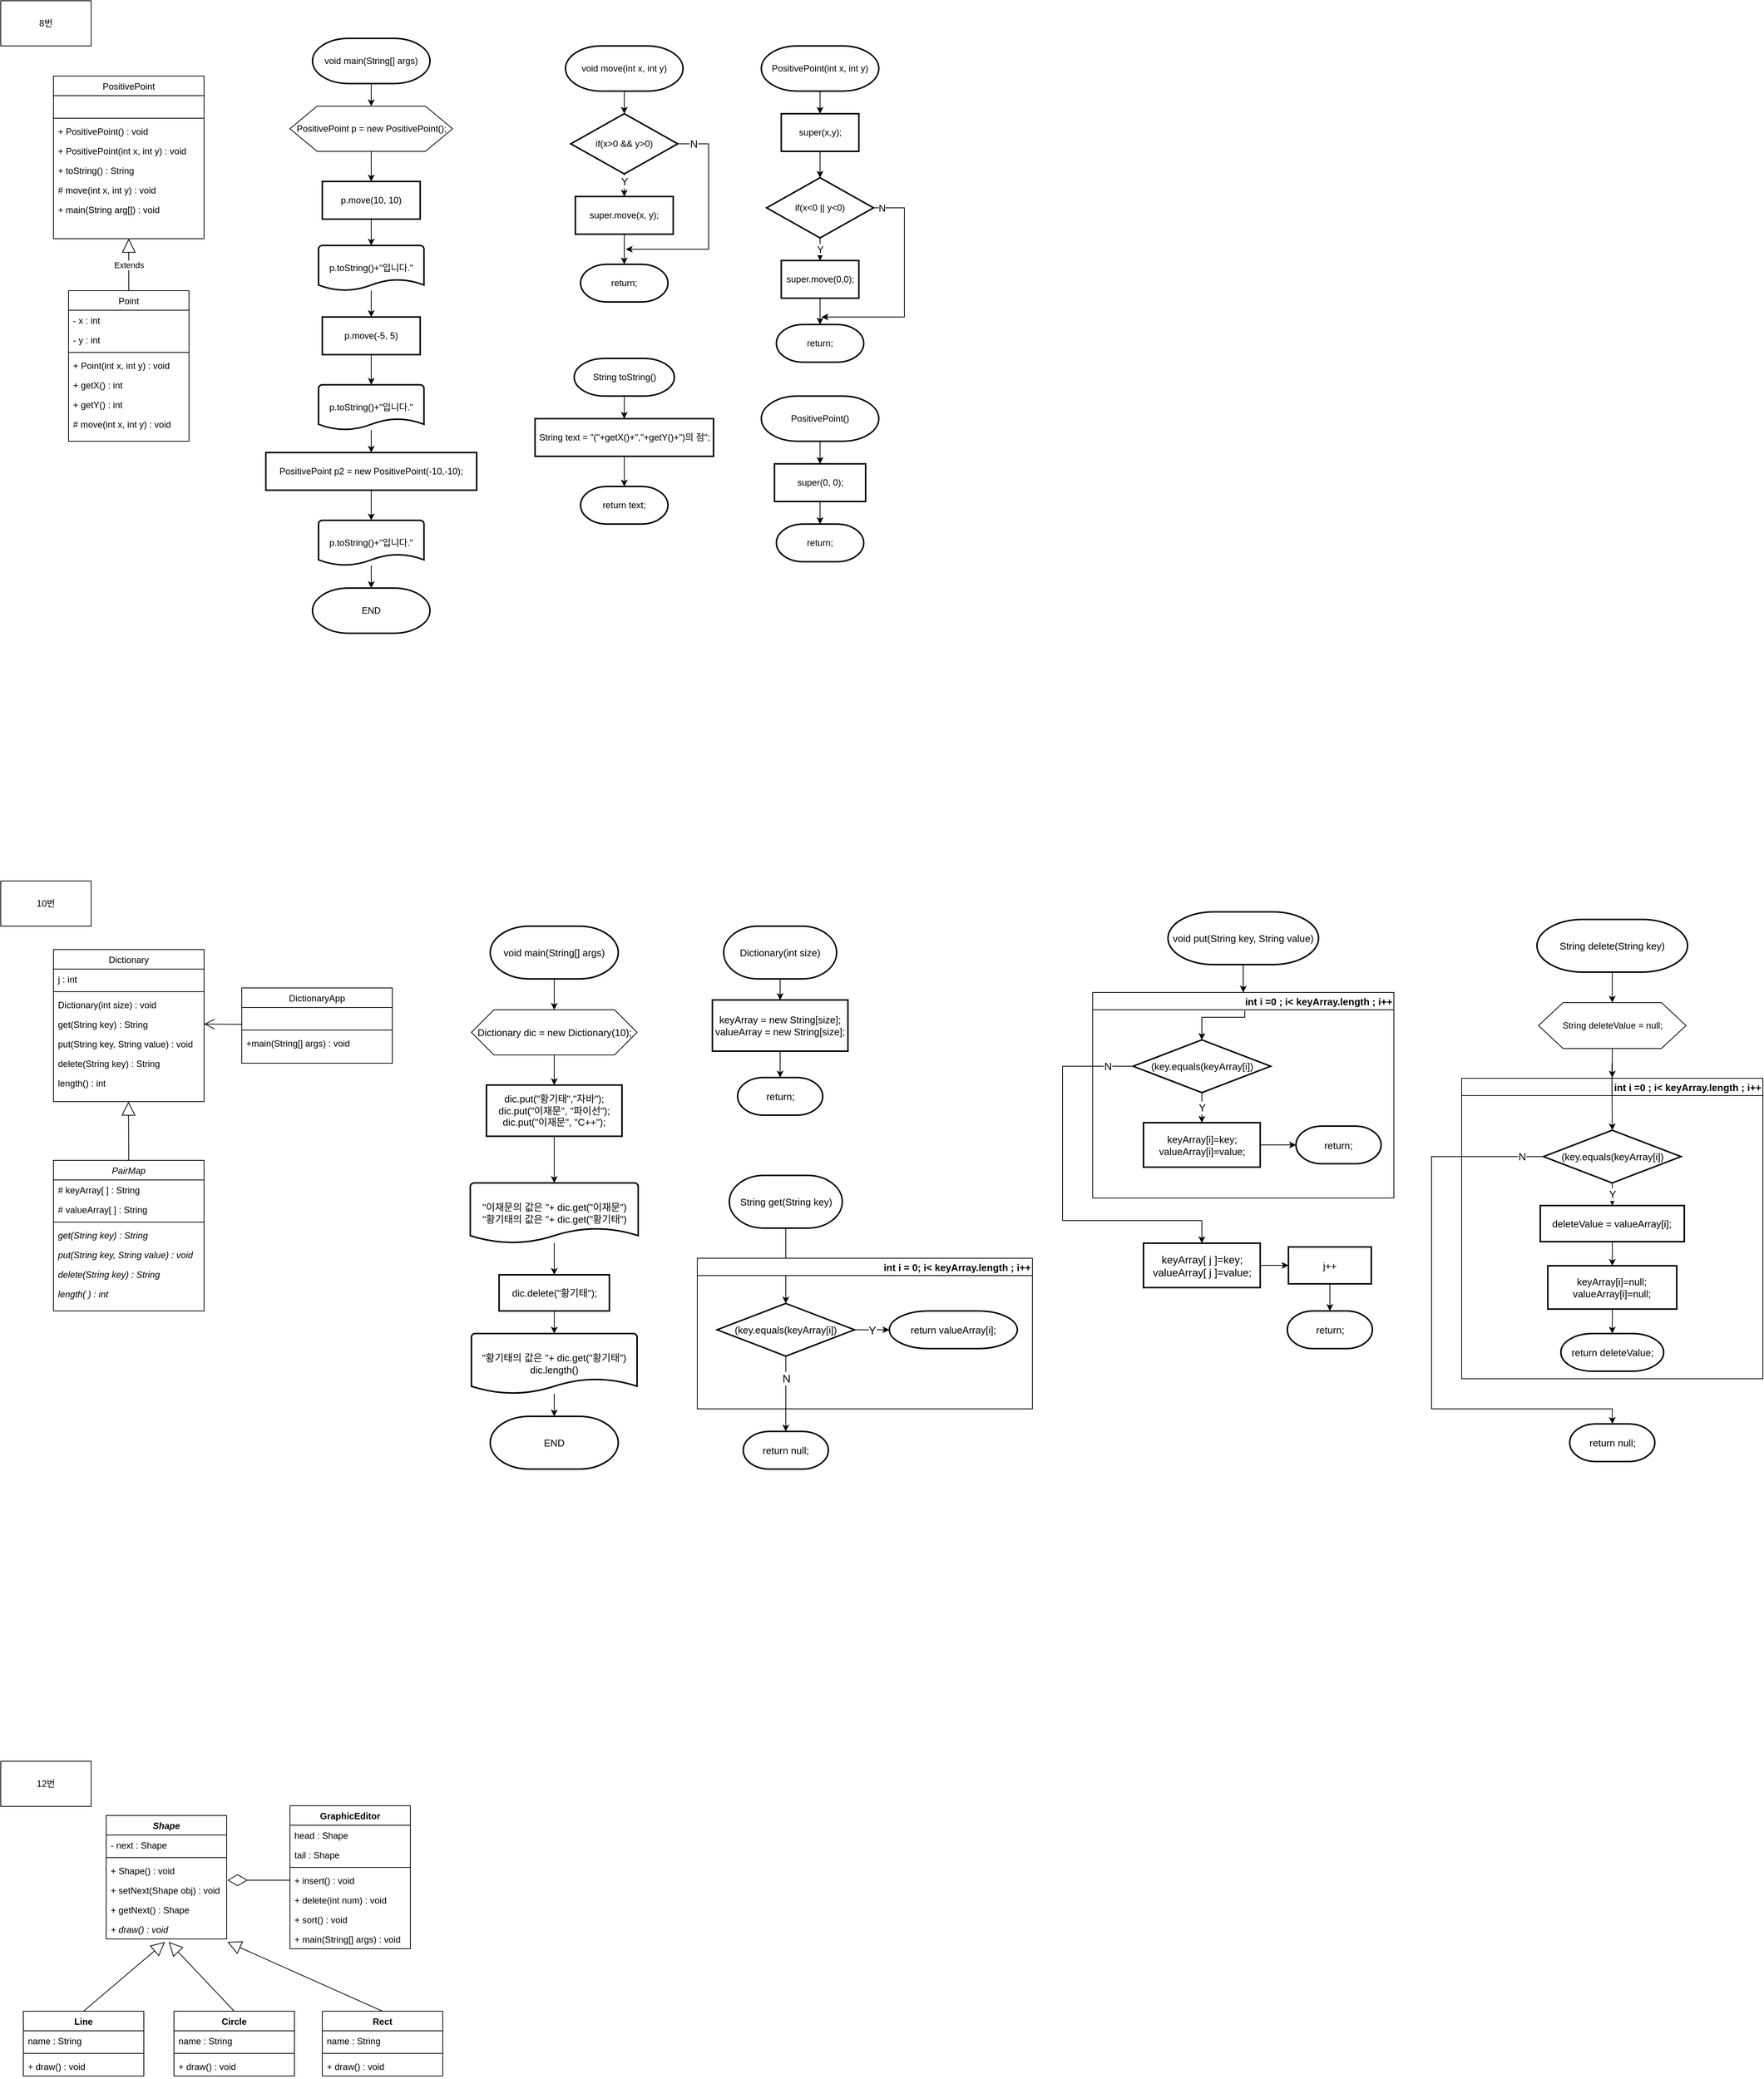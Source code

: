 <mxfile version="14.5.7" type="github">
  <diagram id="C5RBs43oDa-KdzZeNtuy" name="Page-1">
    <mxGraphModel dx="1182" dy="764" grid="1" gridSize="10" guides="1" tooltips="1" connect="1" arrows="1" fold="1" page="1" pageScale="1" pageWidth="827" pageHeight="1169" math="0" shadow="0">
      <root>
        <mxCell id="WIyWlLk6GJQsqaUBKTNV-0" />
        <mxCell id="WIyWlLk6GJQsqaUBKTNV-1" parent="WIyWlLk6GJQsqaUBKTNV-0" />
        <mxCell id="zkfFHV4jXpPFQw0GAbJ--0" value="Point" style="swimlane;fontStyle=0;align=center;verticalAlign=top;childLayout=stackLayout;horizontal=1;startSize=26;horizontalStack=0;resizeParent=1;resizeLast=0;collapsible=1;marginBottom=0;rounded=0;shadow=0;strokeWidth=1;" parent="WIyWlLk6GJQsqaUBKTNV-1" vertex="1">
          <mxGeometry x="90" y="385" width="160" height="200" as="geometry">
            <mxRectangle x="230" y="140" width="160" height="26" as="alternateBounds" />
          </mxGeometry>
        </mxCell>
        <mxCell id="zkfFHV4jXpPFQw0GAbJ--1" value="- x : int" style="text;align=left;verticalAlign=top;spacingLeft=4;spacingRight=4;overflow=hidden;rotatable=0;points=[[0,0.5],[1,0.5]];portConstraint=eastwest;" parent="zkfFHV4jXpPFQw0GAbJ--0" vertex="1">
          <mxGeometry y="26" width="160" height="26" as="geometry" />
        </mxCell>
        <mxCell id="zkfFHV4jXpPFQw0GAbJ--2" value="- y : int" style="text;align=left;verticalAlign=top;spacingLeft=4;spacingRight=4;overflow=hidden;rotatable=0;points=[[0,0.5],[1,0.5]];portConstraint=eastwest;rounded=0;shadow=0;html=0;" parent="zkfFHV4jXpPFQw0GAbJ--0" vertex="1">
          <mxGeometry y="52" width="160" height="26" as="geometry" />
        </mxCell>
        <mxCell id="zkfFHV4jXpPFQw0GAbJ--4" value="" style="line;html=1;strokeWidth=1;align=left;verticalAlign=middle;spacingTop=-1;spacingLeft=3;spacingRight=3;rotatable=0;labelPosition=right;points=[];portConstraint=eastwest;" parent="zkfFHV4jXpPFQw0GAbJ--0" vertex="1">
          <mxGeometry y="78" width="160" height="8" as="geometry" />
        </mxCell>
        <mxCell id="zkfFHV4jXpPFQw0GAbJ--5" value="+ Point(int x, int y) : void" style="text;align=left;verticalAlign=top;spacingLeft=4;spacingRight=4;overflow=hidden;rotatable=0;points=[[0,0.5],[1,0.5]];portConstraint=eastwest;" parent="zkfFHV4jXpPFQw0GAbJ--0" vertex="1">
          <mxGeometry y="86" width="160" height="26" as="geometry" />
        </mxCell>
        <mxCell id="0k9gRMVNHn8rNFPeQq0J-1" value="+ getX() : int" style="text;align=left;verticalAlign=top;spacingLeft=4;spacingRight=4;overflow=hidden;rotatable=0;points=[[0,0.5],[1,0.5]];portConstraint=eastwest;" parent="zkfFHV4jXpPFQw0GAbJ--0" vertex="1">
          <mxGeometry y="112" width="160" height="26" as="geometry" />
        </mxCell>
        <mxCell id="0k9gRMVNHn8rNFPeQq0J-2" value="+ getY() : int" style="text;align=left;verticalAlign=top;spacingLeft=4;spacingRight=4;overflow=hidden;rotatable=0;points=[[0,0.5],[1,0.5]];portConstraint=eastwest;" parent="zkfFHV4jXpPFQw0GAbJ--0" vertex="1">
          <mxGeometry y="138" width="160" height="26" as="geometry" />
        </mxCell>
        <mxCell id="0k9gRMVNHn8rNFPeQq0J-0" value="# move(int x, int y) : void" style="text;align=left;verticalAlign=top;spacingLeft=4;spacingRight=4;overflow=hidden;rotatable=0;points=[[0,0.5],[1,0.5]];portConstraint=eastwest;" parent="zkfFHV4jXpPFQw0GAbJ--0" vertex="1">
          <mxGeometry y="164" width="160" height="26" as="geometry" />
        </mxCell>
        <mxCell id="0k9gRMVNHn8rNFPeQq0J-3" value="PositivePoint" style="swimlane;fontStyle=0;align=center;verticalAlign=top;childLayout=stackLayout;horizontal=1;startSize=26;horizontalStack=0;resizeParent=1;resizeLast=0;collapsible=1;marginBottom=0;rounded=0;shadow=0;strokeWidth=1;" parent="WIyWlLk6GJQsqaUBKTNV-1" vertex="1">
          <mxGeometry x="70" y="100" width="200" height="216" as="geometry">
            <mxRectangle x="230" y="140" width="160" height="26" as="alternateBounds" />
          </mxGeometry>
        </mxCell>
        <mxCell id="0k9gRMVNHn8rNFPeQq0J-5" value=" " style="text;align=left;verticalAlign=top;spacingLeft=4;spacingRight=4;overflow=hidden;rotatable=0;points=[[0,0.5],[1,0.5]];portConstraint=eastwest;rounded=0;shadow=0;html=0;" parent="0k9gRMVNHn8rNFPeQq0J-3" vertex="1">
          <mxGeometry y="26" width="200" height="26" as="geometry" />
        </mxCell>
        <mxCell id="0k9gRMVNHn8rNFPeQq0J-6" value="" style="line;html=1;strokeWidth=1;align=left;verticalAlign=middle;spacingTop=-1;spacingLeft=3;spacingRight=3;rotatable=0;labelPosition=right;points=[];portConstraint=eastwest;" parent="0k9gRMVNHn8rNFPeQq0J-3" vertex="1">
          <mxGeometry y="52" width="200" height="8" as="geometry" />
        </mxCell>
        <mxCell id="0k9gRMVNHn8rNFPeQq0J-7" value="+ PositivePoint() : void" style="text;align=left;verticalAlign=top;spacingLeft=4;spacingRight=4;overflow=hidden;rotatable=0;points=[[0,0.5],[1,0.5]];portConstraint=eastwest;" parent="0k9gRMVNHn8rNFPeQq0J-3" vertex="1">
          <mxGeometry y="60" width="200" height="26" as="geometry" />
        </mxCell>
        <mxCell id="0k9gRMVNHn8rNFPeQq0J-8" value="+ PositivePoint(int x, int y) : void" style="text;align=left;verticalAlign=top;spacingLeft=4;spacingRight=4;overflow=hidden;rotatable=0;points=[[0,0.5],[1,0.5]];portConstraint=eastwest;" parent="0k9gRMVNHn8rNFPeQq0J-3" vertex="1">
          <mxGeometry y="86" width="200" height="26" as="geometry" />
        </mxCell>
        <mxCell id="0k9gRMVNHn8rNFPeQq0J-9" value="+ toString() : String" style="text;align=left;verticalAlign=top;spacingLeft=4;spacingRight=4;overflow=hidden;rotatable=0;points=[[0,0.5],[1,0.5]];portConstraint=eastwest;" parent="0k9gRMVNHn8rNFPeQq0J-3" vertex="1">
          <mxGeometry y="112" width="200" height="26" as="geometry" />
        </mxCell>
        <mxCell id="0k9gRMVNHn8rNFPeQq0J-10" value="# move(int x, int y) : void" style="text;align=left;verticalAlign=top;spacingLeft=4;spacingRight=4;overflow=hidden;rotatable=0;points=[[0,0.5],[1,0.5]];portConstraint=eastwest;" parent="0k9gRMVNHn8rNFPeQq0J-3" vertex="1">
          <mxGeometry y="138" width="200" height="26" as="geometry" />
        </mxCell>
        <mxCell id="0k9gRMVNHn8rNFPeQq0J-11" value="+ main(String arg[]) : void" style="text;align=left;verticalAlign=top;spacingLeft=4;spacingRight=4;overflow=hidden;rotatable=0;points=[[0,0.5],[1,0.5]];portConstraint=eastwest;" parent="0k9gRMVNHn8rNFPeQq0J-3" vertex="1">
          <mxGeometry y="164" width="200" height="26" as="geometry" />
        </mxCell>
        <mxCell id="0k9gRMVNHn8rNFPeQq0J-13" value="Extends" style="endArrow=block;endSize=16;endFill=0;html=1;entryX=0.5;entryY=1;entryDx=0;entryDy=0;exitX=0.5;exitY=0;exitDx=0;exitDy=0;" parent="WIyWlLk6GJQsqaUBKTNV-1" source="zkfFHV4jXpPFQw0GAbJ--0" target="0k9gRMVNHn8rNFPeQq0J-3" edge="1">
          <mxGeometry width="160" relative="1" as="geometry">
            <mxPoint x="330" y="550" as="sourcePoint" />
            <mxPoint x="490" y="550" as="targetPoint" />
          </mxGeometry>
        </mxCell>
        <mxCell id="0k9gRMVNHn8rNFPeQq0J-24" value="" style="edgeStyle=orthogonalEdgeStyle;rounded=0;orthogonalLoop=1;jettySize=auto;html=1;" parent="WIyWlLk6GJQsqaUBKTNV-1" source="0k9gRMVNHn8rNFPeQq0J-14" target="0k9gRMVNHn8rNFPeQq0J-15" edge="1">
          <mxGeometry relative="1" as="geometry" />
        </mxCell>
        <mxCell id="0k9gRMVNHn8rNFPeQq0J-14" value="void main(String[] args)" style="strokeWidth=2;html=1;shape=mxgraph.flowchart.terminator;whiteSpace=wrap;align=center;" parent="WIyWlLk6GJQsqaUBKTNV-1" vertex="1">
          <mxGeometry x="414" y="50" width="156" height="60" as="geometry" />
        </mxCell>
        <mxCell id="0k9gRMVNHn8rNFPeQq0J-25" value="" style="edgeStyle=orthogonalEdgeStyle;rounded=0;orthogonalLoop=1;jettySize=auto;html=1;" parent="WIyWlLk6GJQsqaUBKTNV-1" source="0k9gRMVNHn8rNFPeQq0J-15" target="0k9gRMVNHn8rNFPeQq0J-16" edge="1">
          <mxGeometry relative="1" as="geometry" />
        </mxCell>
        <mxCell id="0k9gRMVNHn8rNFPeQq0J-15" value="PositivePoint p = new PositivePoint();" style="verticalLabelPosition=middle;verticalAlign=middle;html=1;shape=hexagon;perimeter=hexagonPerimeter2;arcSize=6;size=0.167;align=center;labelPosition=center;" parent="WIyWlLk6GJQsqaUBKTNV-1" vertex="1">
          <mxGeometry x="384" y="140" width="216" height="60" as="geometry" />
        </mxCell>
        <mxCell id="0k9gRMVNHn8rNFPeQq0J-26" value="" style="edgeStyle=orthogonalEdgeStyle;rounded=0;orthogonalLoop=1;jettySize=auto;html=1;" parent="WIyWlLk6GJQsqaUBKTNV-1" source="0k9gRMVNHn8rNFPeQq0J-16" target="0k9gRMVNHn8rNFPeQq0J-19" edge="1">
          <mxGeometry relative="1" as="geometry" />
        </mxCell>
        <mxCell id="0k9gRMVNHn8rNFPeQq0J-16" value="p.move(10, 10)" style="rounded=1;whiteSpace=wrap;html=1;absoluteArcSize=1;arcSize=0;strokeWidth=2;align=center;" parent="WIyWlLk6GJQsqaUBKTNV-1" vertex="1">
          <mxGeometry x="427" y="240" width="130" height="50" as="geometry" />
        </mxCell>
        <mxCell id="0k9gRMVNHn8rNFPeQq0J-28" value="" style="edgeStyle=orthogonalEdgeStyle;rounded=0;orthogonalLoop=1;jettySize=auto;html=1;" parent="WIyWlLk6GJQsqaUBKTNV-1" source="0k9gRMVNHn8rNFPeQq0J-17" target="0k9gRMVNHn8rNFPeQq0J-20" edge="1">
          <mxGeometry relative="1" as="geometry" />
        </mxCell>
        <mxCell id="0k9gRMVNHn8rNFPeQq0J-17" value="p.move(-5, 5)" style="rounded=1;whiteSpace=wrap;html=1;absoluteArcSize=1;arcSize=0;strokeWidth=2;align=center;" parent="WIyWlLk6GJQsqaUBKTNV-1" vertex="1">
          <mxGeometry x="427" y="420" width="130" height="50" as="geometry" />
        </mxCell>
        <mxCell id="0k9gRMVNHn8rNFPeQq0J-29" value="" style="edgeStyle=orthogonalEdgeStyle;rounded=0;orthogonalLoop=1;jettySize=auto;html=1;" parent="WIyWlLk6GJQsqaUBKTNV-1" source="0k9gRMVNHn8rNFPeQq0J-18" target="0k9gRMVNHn8rNFPeQq0J-22" edge="1">
          <mxGeometry relative="1" as="geometry" />
        </mxCell>
        <mxCell id="0k9gRMVNHn8rNFPeQq0J-18" value="PositivePoint p2 = new PositivePoint(-10,-10);" style="rounded=1;whiteSpace=wrap;html=1;absoluteArcSize=1;arcSize=0;strokeWidth=2;align=center;" parent="WIyWlLk6GJQsqaUBKTNV-1" vertex="1">
          <mxGeometry x="352" y="600" width="280" height="50" as="geometry" />
        </mxCell>
        <mxCell id="0k9gRMVNHn8rNFPeQq0J-27" value="" style="edgeStyle=orthogonalEdgeStyle;rounded=0;orthogonalLoop=1;jettySize=auto;html=1;" parent="WIyWlLk6GJQsqaUBKTNV-1" source="0k9gRMVNHn8rNFPeQq0J-19" target="0k9gRMVNHn8rNFPeQq0J-17" edge="1">
          <mxGeometry relative="1" as="geometry" />
        </mxCell>
        <mxCell id="0k9gRMVNHn8rNFPeQq0J-19" value="p.toString()+&quot;입니다.&quot;" style="strokeWidth=2;html=1;shape=mxgraph.flowchart.document2;whiteSpace=wrap;size=0.25;align=center;" parent="WIyWlLk6GJQsqaUBKTNV-1" vertex="1">
          <mxGeometry x="422" y="325" width="140" height="60" as="geometry" />
        </mxCell>
        <mxCell id="0k9gRMVNHn8rNFPeQq0J-21" value="" style="edgeStyle=orthogonalEdgeStyle;rounded=0;orthogonalLoop=1;jettySize=auto;html=1;" parent="WIyWlLk6GJQsqaUBKTNV-1" source="0k9gRMVNHn8rNFPeQq0J-20" target="0k9gRMVNHn8rNFPeQq0J-18" edge="1">
          <mxGeometry relative="1" as="geometry" />
        </mxCell>
        <mxCell id="0k9gRMVNHn8rNFPeQq0J-20" value="p.toString()+&quot;입니다.&quot;" style="strokeWidth=2;html=1;shape=mxgraph.flowchart.document2;whiteSpace=wrap;size=0.25;align=center;" parent="WIyWlLk6GJQsqaUBKTNV-1" vertex="1">
          <mxGeometry x="422" y="510" width="140" height="60" as="geometry" />
        </mxCell>
        <mxCell id="0k9gRMVNHn8rNFPeQq0J-30" value="" style="edgeStyle=orthogonalEdgeStyle;rounded=0;orthogonalLoop=1;jettySize=auto;html=1;" parent="WIyWlLk6GJQsqaUBKTNV-1" source="0k9gRMVNHn8rNFPeQq0J-22" target="0k9gRMVNHn8rNFPeQq0J-23" edge="1">
          <mxGeometry relative="1" as="geometry" />
        </mxCell>
        <mxCell id="0k9gRMVNHn8rNFPeQq0J-22" value="p.toString()+&quot;입니다.&quot;" style="strokeWidth=2;html=1;shape=mxgraph.flowchart.document2;whiteSpace=wrap;size=0.25;align=center;" parent="WIyWlLk6GJQsqaUBKTNV-1" vertex="1">
          <mxGeometry x="422" y="690" width="140" height="60" as="geometry" />
        </mxCell>
        <mxCell id="0k9gRMVNHn8rNFPeQq0J-23" value="END" style="strokeWidth=2;html=1;shape=mxgraph.flowchart.terminator;whiteSpace=wrap;align=center;" parent="WIyWlLk6GJQsqaUBKTNV-1" vertex="1">
          <mxGeometry x="414" y="780" width="156" height="60" as="geometry" />
        </mxCell>
        <mxCell id="0k9gRMVNHn8rNFPeQq0J-31" value="8번" style="rounded=0;whiteSpace=wrap;html=1;align=center;" parent="WIyWlLk6GJQsqaUBKTNV-1" vertex="1">
          <mxGeometry width="120" height="60" as="geometry" />
        </mxCell>
        <mxCell id="0k9gRMVNHn8rNFPeQq0J-32" value="10번" style="rounded=0;whiteSpace=wrap;html=1;align=center;" parent="WIyWlLk6GJQsqaUBKTNV-1" vertex="1">
          <mxGeometry y="1169" width="120" height="60" as="geometry" />
        </mxCell>
        <mxCell id="0k9gRMVNHn8rNFPeQq0J-33" value="PairMap" style="swimlane;fontStyle=2;align=center;verticalAlign=top;childLayout=stackLayout;horizontal=1;startSize=26;horizontalStack=0;resizeParent=1;resizeLast=0;collapsible=1;marginBottom=0;rounded=0;shadow=0;strokeWidth=1;" parent="WIyWlLk6GJQsqaUBKTNV-1" vertex="1">
          <mxGeometry x="70" y="1540" width="200" height="200" as="geometry">
            <mxRectangle x="230" y="140" width="160" height="26" as="alternateBounds" />
          </mxGeometry>
        </mxCell>
        <mxCell id="0k9gRMVNHn8rNFPeQq0J-34" value="# keyArray[ ] : String" style="text;align=left;verticalAlign=top;spacingLeft=4;spacingRight=4;overflow=hidden;rotatable=0;points=[[0,0.5],[1,0.5]];portConstraint=eastwest;rounded=0;shadow=0;html=0;" parent="0k9gRMVNHn8rNFPeQq0J-33" vertex="1">
          <mxGeometry y="26" width="200" height="26" as="geometry" />
        </mxCell>
        <mxCell id="0k9gRMVNHn8rNFPeQq0J-57" value="# valueArray[ ] : String" style="text;align=left;verticalAlign=top;spacingLeft=4;spacingRight=4;overflow=hidden;rotatable=0;points=[[0,0.5],[1,0.5]];portConstraint=eastwest;" parent="0k9gRMVNHn8rNFPeQq0J-33" vertex="1">
          <mxGeometry y="52" width="200" height="26" as="geometry" />
        </mxCell>
        <mxCell id="0k9gRMVNHn8rNFPeQq0J-35" value="" style="line;html=1;strokeWidth=1;align=left;verticalAlign=middle;spacingTop=-1;spacingLeft=3;spacingRight=3;rotatable=0;labelPosition=right;points=[];portConstraint=eastwest;" parent="0k9gRMVNHn8rNFPeQq0J-33" vertex="1">
          <mxGeometry y="78" width="200" height="8" as="geometry" />
        </mxCell>
        <mxCell id="0k9gRMVNHn8rNFPeQq0J-36" value="get(String key) : String" style="text;align=left;verticalAlign=top;spacingLeft=4;spacingRight=4;overflow=hidden;rotatable=0;points=[[0,0.5],[1,0.5]];portConstraint=eastwest;fontStyle=2" parent="0k9gRMVNHn8rNFPeQq0J-33" vertex="1">
          <mxGeometry y="86" width="200" height="26" as="geometry" />
        </mxCell>
        <mxCell id="0k9gRMVNHn8rNFPeQq0J-37" value="put(String key, String value) : void" style="text;align=left;verticalAlign=top;spacingLeft=4;spacingRight=4;overflow=hidden;rotatable=0;points=[[0,0.5],[1,0.5]];portConstraint=eastwest;fontStyle=2" parent="0k9gRMVNHn8rNFPeQq0J-33" vertex="1">
          <mxGeometry y="112" width="200" height="26" as="geometry" />
        </mxCell>
        <mxCell id="0k9gRMVNHn8rNFPeQq0J-38" value="delete(String key) : String" style="text;align=left;verticalAlign=top;spacingLeft=4;spacingRight=4;overflow=hidden;rotatable=0;points=[[0,0.5],[1,0.5]];portConstraint=eastwest;fontStyle=2" parent="0k9gRMVNHn8rNFPeQq0J-33" vertex="1">
          <mxGeometry y="138" width="200" height="26" as="geometry" />
        </mxCell>
        <mxCell id="0k9gRMVNHn8rNFPeQq0J-39" value="length( ) : int" style="text;align=left;verticalAlign=top;spacingLeft=4;spacingRight=4;overflow=hidden;rotatable=0;points=[[0,0.5],[1,0.5]];portConstraint=eastwest;fontStyle=2" parent="0k9gRMVNHn8rNFPeQq0J-33" vertex="1">
          <mxGeometry y="164" width="200" height="26" as="geometry" />
        </mxCell>
        <mxCell id="0k9gRMVNHn8rNFPeQq0J-41" value="DictionaryApp" style="swimlane;fontStyle=0;align=center;verticalAlign=top;childLayout=stackLayout;horizontal=1;startSize=26;horizontalStack=0;resizeParent=1;resizeLast=0;collapsible=1;marginBottom=0;rounded=0;shadow=0;strokeWidth=1;" parent="WIyWlLk6GJQsqaUBKTNV-1" vertex="1">
          <mxGeometry x="320" y="1311" width="200" height="100" as="geometry">
            <mxRectangle x="230" y="140" width="160" height="26" as="alternateBounds" />
          </mxGeometry>
        </mxCell>
        <mxCell id="0k9gRMVNHn8rNFPeQq0J-42" value=" " style="text;align=left;verticalAlign=top;spacingLeft=4;spacingRight=4;overflow=hidden;rotatable=0;points=[[0,0.5],[1,0.5]];portConstraint=eastwest;rounded=0;shadow=0;html=0;" parent="0k9gRMVNHn8rNFPeQq0J-41" vertex="1">
          <mxGeometry y="26" width="200" height="26" as="geometry" />
        </mxCell>
        <mxCell id="0k9gRMVNHn8rNFPeQq0J-43" value="" style="line;html=1;strokeWidth=1;align=left;verticalAlign=middle;spacingTop=-1;spacingLeft=3;spacingRight=3;rotatable=0;labelPosition=right;points=[];portConstraint=eastwest;" parent="0k9gRMVNHn8rNFPeQq0J-41" vertex="1">
          <mxGeometry y="52" width="200" height="8" as="geometry" />
        </mxCell>
        <mxCell id="0k9gRMVNHn8rNFPeQq0J-44" value="+main(String[] args) : void" style="text;align=left;verticalAlign=top;spacingLeft=4;spacingRight=4;overflow=hidden;rotatable=0;points=[[0,0.5],[1,0.5]];portConstraint=eastwest;" parent="0k9gRMVNHn8rNFPeQq0J-41" vertex="1">
          <mxGeometry y="60" width="200" height="26" as="geometry" />
        </mxCell>
        <mxCell id="0k9gRMVNHn8rNFPeQq0J-49" value="Dictionary" style="swimlane;fontStyle=0;align=center;verticalAlign=top;childLayout=stackLayout;horizontal=1;startSize=26;horizontalStack=0;resizeParent=1;resizeLast=0;collapsible=1;marginBottom=0;rounded=0;shadow=0;strokeWidth=1;" parent="WIyWlLk6GJQsqaUBKTNV-1" vertex="1">
          <mxGeometry x="70" y="1260" width="200" height="202" as="geometry">
            <mxRectangle x="230" y="140" width="160" height="26" as="alternateBounds" />
          </mxGeometry>
        </mxCell>
        <mxCell id="0k9gRMVNHn8rNFPeQq0J-50" value="j : int " style="text;align=left;verticalAlign=top;spacingLeft=4;spacingRight=4;overflow=hidden;rotatable=0;points=[[0,0.5],[1,0.5]];portConstraint=eastwest;rounded=0;shadow=0;html=0;" parent="0k9gRMVNHn8rNFPeQq0J-49" vertex="1">
          <mxGeometry y="26" width="200" height="26" as="geometry" />
        </mxCell>
        <mxCell id="0k9gRMVNHn8rNFPeQq0J-51" value="" style="line;html=1;strokeWidth=1;align=left;verticalAlign=middle;spacingTop=-1;spacingLeft=3;spacingRight=3;rotatable=0;labelPosition=right;points=[];portConstraint=eastwest;" parent="0k9gRMVNHn8rNFPeQq0J-49" vertex="1">
          <mxGeometry y="52" width="200" height="8" as="geometry" />
        </mxCell>
        <mxCell id="0k9gRMVNHn8rNFPeQq0J-52" value="Dictionary(int size) : void" style="text;align=left;verticalAlign=top;spacingLeft=4;spacingRight=4;overflow=hidden;rotatable=0;points=[[0,0.5],[1,0.5]];portConstraint=eastwest;" parent="0k9gRMVNHn8rNFPeQq0J-49" vertex="1">
          <mxGeometry y="60" width="200" height="26" as="geometry" />
        </mxCell>
        <mxCell id="0k9gRMVNHn8rNFPeQq0J-53" value="get(String key) : String" style="text;align=left;verticalAlign=top;spacingLeft=4;spacingRight=4;overflow=hidden;rotatable=0;points=[[0,0.5],[1,0.5]];portConstraint=eastwest;" parent="0k9gRMVNHn8rNFPeQq0J-49" vertex="1">
          <mxGeometry y="86" width="200" height="26" as="geometry" />
        </mxCell>
        <mxCell id="0k9gRMVNHn8rNFPeQq0J-54" value="put(String key, String value) : void" style="text;align=left;verticalAlign=top;spacingLeft=4;spacingRight=4;overflow=hidden;rotatable=0;points=[[0,0.5],[1,0.5]];portConstraint=eastwest;" parent="0k9gRMVNHn8rNFPeQq0J-49" vertex="1">
          <mxGeometry y="112" width="200" height="26" as="geometry" />
        </mxCell>
        <mxCell id="0k9gRMVNHn8rNFPeQq0J-55" value="delete(String key) : String" style="text;align=left;verticalAlign=top;spacingLeft=4;spacingRight=4;overflow=hidden;rotatable=0;points=[[0,0.5],[1,0.5]];portConstraint=eastwest;" parent="0k9gRMVNHn8rNFPeQq0J-49" vertex="1">
          <mxGeometry y="138" width="200" height="26" as="geometry" />
        </mxCell>
        <mxCell id="0k9gRMVNHn8rNFPeQq0J-56" value="length() : int" style="text;align=left;verticalAlign=top;spacingLeft=4;spacingRight=4;overflow=hidden;rotatable=0;points=[[0,0.5],[1,0.5]];portConstraint=eastwest;" parent="0k9gRMVNHn8rNFPeQq0J-49" vertex="1">
          <mxGeometry y="164" width="200" height="26" as="geometry" />
        </mxCell>
        <mxCell id="0k9gRMVNHn8rNFPeQq0J-59" value="" style="endArrow=block;endSize=16;endFill=0;html=1;entryX=0.5;entryY=1;entryDx=0;entryDy=0;exitX=0.5;exitY=0;exitDx=0;exitDy=0;" parent="WIyWlLk6GJQsqaUBKTNV-1" source="0k9gRMVNHn8rNFPeQq0J-33" edge="1">
          <mxGeometry width="160" relative="1" as="geometry">
            <mxPoint x="169.58" y="1531" as="sourcePoint" />
            <mxPoint x="169.58" y="1462" as="targetPoint" />
          </mxGeometry>
        </mxCell>
        <mxCell id="0k9gRMVNHn8rNFPeQq0J-60" value="" style="endArrow=open;endFill=1;endSize=12;html=1;entryX=1;entryY=0.5;entryDx=0;entryDy=0;exitX=0.003;exitY=0.859;exitDx=0;exitDy=0;exitPerimeter=0;" parent="WIyWlLk6GJQsqaUBKTNV-1" source="0k9gRMVNHn8rNFPeQq0J-42" target="0k9gRMVNHn8rNFPeQq0J-53" edge="1">
          <mxGeometry width="160" relative="1" as="geometry">
            <mxPoint x="280" y="1440" as="sourcePoint" />
            <mxPoint x="440" y="1440" as="targetPoint" />
          </mxGeometry>
        </mxCell>
        <mxCell id="3i_ZBGbp_rZrThl5x6ZG-4" value="" style="edgeStyle=orthogonalEdgeStyle;rounded=0;orthogonalLoop=1;jettySize=auto;html=1;" parent="WIyWlLk6GJQsqaUBKTNV-1" source="3i_ZBGbp_rZrThl5x6ZG-0" target="3i_ZBGbp_rZrThl5x6ZG-1" edge="1">
          <mxGeometry relative="1" as="geometry" />
        </mxCell>
        <mxCell id="3i_ZBGbp_rZrThl5x6ZG-0" value="void move(int x, int y)" style="strokeWidth=2;html=1;shape=mxgraph.flowchart.terminator;whiteSpace=wrap;align=center;" parent="WIyWlLk6GJQsqaUBKTNV-1" vertex="1">
          <mxGeometry x="750" y="60" width="156" height="60" as="geometry" />
        </mxCell>
        <mxCell id="3i_ZBGbp_rZrThl5x6ZG-5" value="Y" style="edgeStyle=orthogonalEdgeStyle;rounded=0;orthogonalLoop=1;jettySize=auto;html=1;fontSize=14;" parent="WIyWlLk6GJQsqaUBKTNV-1" source="3i_ZBGbp_rZrThl5x6ZG-1" target="3i_ZBGbp_rZrThl5x6ZG-2" edge="1">
          <mxGeometry x="0.2" relative="1" as="geometry">
            <mxPoint as="offset" />
          </mxGeometry>
        </mxCell>
        <mxCell id="3i_ZBGbp_rZrThl5x6ZG-7" value="N" style="edgeStyle=orthogonalEdgeStyle;rounded=0;orthogonalLoop=1;jettySize=auto;html=1;fontSize=14;" parent="WIyWlLk6GJQsqaUBKTNV-1" source="3i_ZBGbp_rZrThl5x6ZG-1" edge="1">
          <mxGeometry x="-0.856" relative="1" as="geometry">
            <mxPoint x="830" y="330" as="targetPoint" />
            <Array as="points">
              <mxPoint x="940" y="190" />
              <mxPoint x="940" y="330" />
            </Array>
            <mxPoint as="offset" />
          </mxGeometry>
        </mxCell>
        <mxCell id="3i_ZBGbp_rZrThl5x6ZG-1" value="if(x&gt;0 &amp;&amp; y&gt;0)" style="strokeWidth=2;html=1;shape=mxgraph.flowchart.decision;whiteSpace=wrap;" parent="WIyWlLk6GJQsqaUBKTNV-1" vertex="1">
          <mxGeometry x="757" y="150" width="142" height="80" as="geometry" />
        </mxCell>
        <mxCell id="3i_ZBGbp_rZrThl5x6ZG-6" value="" style="edgeStyle=orthogonalEdgeStyle;rounded=0;orthogonalLoop=1;jettySize=auto;html=1;" parent="WIyWlLk6GJQsqaUBKTNV-1" source="3i_ZBGbp_rZrThl5x6ZG-2" target="3i_ZBGbp_rZrThl5x6ZG-3" edge="1">
          <mxGeometry relative="1" as="geometry" />
        </mxCell>
        <mxCell id="3i_ZBGbp_rZrThl5x6ZG-2" value="super.move(x, y);" style="rounded=1;whiteSpace=wrap;html=1;absoluteArcSize=1;arcSize=0;strokeWidth=2;align=center;" parent="WIyWlLk6GJQsqaUBKTNV-1" vertex="1">
          <mxGeometry x="763" y="260" width="130" height="50" as="geometry" />
        </mxCell>
        <mxCell id="3i_ZBGbp_rZrThl5x6ZG-3" value="return;" style="strokeWidth=2;html=1;shape=mxgraph.flowchart.terminator;whiteSpace=wrap;align=center;" parent="WIyWlLk6GJQsqaUBKTNV-1" vertex="1">
          <mxGeometry x="770" y="350" width="116" height="50" as="geometry" />
        </mxCell>
        <mxCell id="3i_ZBGbp_rZrThl5x6ZG-13" value="" style="edgeStyle=orthogonalEdgeStyle;rounded=0;orthogonalLoop=1;jettySize=auto;html=1;strokeWidth=1;fontSize=11;" parent="WIyWlLk6GJQsqaUBKTNV-1" source="3i_ZBGbp_rZrThl5x6ZG-8" target="3i_ZBGbp_rZrThl5x6ZG-9" edge="1">
          <mxGeometry relative="1" as="geometry" />
        </mxCell>
        <mxCell id="3i_ZBGbp_rZrThl5x6ZG-8" value="String toString()" style="strokeWidth=2;html=1;shape=mxgraph.flowchart.terminator;whiteSpace=wrap;align=center;" parent="WIyWlLk6GJQsqaUBKTNV-1" vertex="1">
          <mxGeometry x="761.5" y="475" width="133" height="50" as="geometry" />
        </mxCell>
        <mxCell id="3i_ZBGbp_rZrThl5x6ZG-14" value="" style="edgeStyle=orthogonalEdgeStyle;rounded=0;orthogonalLoop=1;jettySize=auto;html=1;strokeWidth=1;fontSize=11;" parent="WIyWlLk6GJQsqaUBKTNV-1" source="3i_ZBGbp_rZrThl5x6ZG-9" target="3i_ZBGbp_rZrThl5x6ZG-10" edge="1">
          <mxGeometry relative="1" as="geometry" />
        </mxCell>
        <mxCell id="3i_ZBGbp_rZrThl5x6ZG-9" value="String text = &quot;(&quot;+getX()+&quot;,&quot;+getY()+&quot;)의 점&quot;;" style="rounded=1;whiteSpace=wrap;html=1;absoluteArcSize=1;arcSize=0;strokeWidth=2;align=center;" parent="WIyWlLk6GJQsqaUBKTNV-1" vertex="1">
          <mxGeometry x="709.5" y="555" width="237" height="50" as="geometry" />
        </mxCell>
        <mxCell id="3i_ZBGbp_rZrThl5x6ZG-10" value="return text;" style="strokeWidth=2;html=1;shape=mxgraph.flowchart.terminator;whiteSpace=wrap;align=center;" parent="WIyWlLk6GJQsqaUBKTNV-1" vertex="1">
          <mxGeometry x="770" y="645" width="116" height="50" as="geometry" />
        </mxCell>
        <mxCell id="3i_ZBGbp_rZrThl5x6ZG-24" style="edgeStyle=orthogonalEdgeStyle;rounded=0;orthogonalLoop=1;jettySize=auto;html=1;entryX=0.5;entryY=0;entryDx=0;entryDy=0;strokeWidth=1;fontSize=10;" parent="WIyWlLk6GJQsqaUBKTNV-1" source="3i_ZBGbp_rZrThl5x6ZG-19" target="3i_ZBGbp_rZrThl5x6ZG-20" edge="1">
          <mxGeometry relative="1" as="geometry" />
        </mxCell>
        <mxCell id="3i_ZBGbp_rZrThl5x6ZG-19" value="PositivePoint(int x, int y)" style="strokeWidth=2;html=1;shape=mxgraph.flowchart.terminator;whiteSpace=wrap;align=center;" parent="WIyWlLk6GJQsqaUBKTNV-1" vertex="1">
          <mxGeometry x="1010" y="60" width="156" height="60" as="geometry" />
        </mxCell>
        <mxCell id="3i_ZBGbp_rZrThl5x6ZG-25" value="" style="edgeStyle=orthogonalEdgeStyle;rounded=0;orthogonalLoop=1;jettySize=auto;html=1;strokeWidth=1;fontSize=10;" parent="WIyWlLk6GJQsqaUBKTNV-1" source="3i_ZBGbp_rZrThl5x6ZG-20" target="3i_ZBGbp_rZrThl5x6ZG-21" edge="1">
          <mxGeometry relative="1" as="geometry" />
        </mxCell>
        <mxCell id="3i_ZBGbp_rZrThl5x6ZG-20" value="super(x,y);" style="rounded=1;whiteSpace=wrap;html=1;absoluteArcSize=1;arcSize=0;strokeWidth=2;align=center;" parent="WIyWlLk6GJQsqaUBKTNV-1" vertex="1">
          <mxGeometry x="1036.5" y="150" width="103" height="50" as="geometry" />
        </mxCell>
        <mxCell id="3i_ZBGbp_rZrThl5x6ZG-26" value="Y" style="edgeStyle=orthogonalEdgeStyle;rounded=0;orthogonalLoop=1;jettySize=auto;html=1;strokeWidth=1;fontSize=13;" parent="WIyWlLk6GJQsqaUBKTNV-1" source="3i_ZBGbp_rZrThl5x6ZG-21" target="3i_ZBGbp_rZrThl5x6ZG-22" edge="1">
          <mxGeometry relative="1" as="geometry" />
        </mxCell>
        <mxCell id="3i_ZBGbp_rZrThl5x6ZG-29" value="N" style="edgeStyle=orthogonalEdgeStyle;rounded=0;orthogonalLoop=1;jettySize=auto;html=1;strokeWidth=1;fontSize=13;" parent="WIyWlLk6GJQsqaUBKTNV-1" source="3i_ZBGbp_rZrThl5x6ZG-21" edge="1">
          <mxGeometry x="-0.926" relative="1" as="geometry">
            <mxPoint x="1090" y="420" as="targetPoint" />
            <Array as="points">
              <mxPoint x="1200" y="275" />
              <mxPoint x="1200" y="420" />
            </Array>
            <mxPoint as="offset" />
          </mxGeometry>
        </mxCell>
        <mxCell id="3i_ZBGbp_rZrThl5x6ZG-21" value="if(x&amp;lt;0 || y&amp;lt;0)" style="strokeWidth=2;html=1;shape=mxgraph.flowchart.decision;whiteSpace=wrap;" parent="WIyWlLk6GJQsqaUBKTNV-1" vertex="1">
          <mxGeometry x="1017" y="235" width="142" height="80" as="geometry" />
        </mxCell>
        <mxCell id="3i_ZBGbp_rZrThl5x6ZG-28" value="" style="edgeStyle=orthogonalEdgeStyle;rounded=0;orthogonalLoop=1;jettySize=auto;html=1;strokeWidth=1;fontSize=10;" parent="WIyWlLk6GJQsqaUBKTNV-1" source="3i_ZBGbp_rZrThl5x6ZG-22" target="3i_ZBGbp_rZrThl5x6ZG-27" edge="1">
          <mxGeometry relative="1" as="geometry" />
        </mxCell>
        <mxCell id="3i_ZBGbp_rZrThl5x6ZG-22" value="super.move(0,0);" style="rounded=1;whiteSpace=wrap;html=1;absoluteArcSize=1;arcSize=0;strokeWidth=2;align=center;" parent="WIyWlLk6GJQsqaUBKTNV-1" vertex="1">
          <mxGeometry x="1036.5" y="345" width="103" height="50" as="geometry" />
        </mxCell>
        <mxCell id="3i_ZBGbp_rZrThl5x6ZG-27" value="return;" style="strokeWidth=2;html=1;shape=mxgraph.flowchart.terminator;whiteSpace=wrap;align=center;" parent="WIyWlLk6GJQsqaUBKTNV-1" vertex="1">
          <mxGeometry x="1030" y="430" width="116" height="50" as="geometry" />
        </mxCell>
        <mxCell id="3i_ZBGbp_rZrThl5x6ZG-34" style="edgeStyle=orthogonalEdgeStyle;rounded=0;orthogonalLoop=1;jettySize=auto;html=1;entryX=0.5;entryY=0;entryDx=0;entryDy=0;strokeWidth=1;fontSize=13;" parent="WIyWlLk6GJQsqaUBKTNV-1" source="3i_ZBGbp_rZrThl5x6ZG-30" target="3i_ZBGbp_rZrThl5x6ZG-31" edge="1">
          <mxGeometry relative="1" as="geometry" />
        </mxCell>
        <mxCell id="3i_ZBGbp_rZrThl5x6ZG-30" value="PositivePoint()" style="strokeWidth=2;html=1;shape=mxgraph.flowchart.terminator;whiteSpace=wrap;align=center;" parent="WIyWlLk6GJQsqaUBKTNV-1" vertex="1">
          <mxGeometry x="1010" y="525" width="156" height="60" as="geometry" />
        </mxCell>
        <mxCell id="3i_ZBGbp_rZrThl5x6ZG-35" value="" style="edgeStyle=orthogonalEdgeStyle;rounded=0;orthogonalLoop=1;jettySize=auto;html=1;strokeWidth=1;fontSize=13;" parent="WIyWlLk6GJQsqaUBKTNV-1" source="3i_ZBGbp_rZrThl5x6ZG-31" target="3i_ZBGbp_rZrThl5x6ZG-32" edge="1">
          <mxGeometry relative="1" as="geometry" />
        </mxCell>
        <mxCell id="3i_ZBGbp_rZrThl5x6ZG-31" value="super(0, 0);" style="rounded=1;whiteSpace=wrap;html=1;absoluteArcSize=1;arcSize=0;strokeWidth=2;align=center;" parent="WIyWlLk6GJQsqaUBKTNV-1" vertex="1">
          <mxGeometry x="1027.5" y="615" width="121" height="50" as="geometry" />
        </mxCell>
        <mxCell id="3i_ZBGbp_rZrThl5x6ZG-32" value="return;" style="strokeWidth=2;html=1;shape=mxgraph.flowchart.terminator;whiteSpace=wrap;align=center;" parent="WIyWlLk6GJQsqaUBKTNV-1" vertex="1">
          <mxGeometry x="1030" y="695" width="116" height="50" as="geometry" />
        </mxCell>
        <mxCell id="3i_ZBGbp_rZrThl5x6ZG-48" value="" style="edgeStyle=orthogonalEdgeStyle;rounded=0;orthogonalLoop=1;jettySize=auto;html=1;strokeWidth=1;fontSize=13;" parent="WIyWlLk6GJQsqaUBKTNV-1" source="3i_ZBGbp_rZrThl5x6ZG-36" target="3i_ZBGbp_rZrThl5x6ZG-38" edge="1">
          <mxGeometry relative="1" as="geometry" />
        </mxCell>
        <mxCell id="3i_ZBGbp_rZrThl5x6ZG-36" value="void main(String[] args)" style="strokeWidth=2;html=1;shape=mxgraph.flowchart.terminator;whiteSpace=wrap;fontSize=13;" parent="WIyWlLk6GJQsqaUBKTNV-1" vertex="1">
          <mxGeometry x="650" y="1229" width="170" height="70" as="geometry" />
        </mxCell>
        <mxCell id="3i_ZBGbp_rZrThl5x6ZG-46" value="" style="edgeStyle=orthogonalEdgeStyle;rounded=0;orthogonalLoop=1;jettySize=auto;html=1;strokeWidth=1;fontSize=13;" parent="WIyWlLk6GJQsqaUBKTNV-1" source="3i_ZBGbp_rZrThl5x6ZG-37" target="3i_ZBGbp_rZrThl5x6ZG-39" edge="1">
          <mxGeometry relative="1" as="geometry" />
        </mxCell>
        <mxCell id="3i_ZBGbp_rZrThl5x6ZG-37" value="dic.put(&quot;황기태&quot;,&quot;자바&quot;);&#xa;  dic.put(&quot;이재문&quot;, &quot;파이선&quot;);&#xa;  dic.put(&quot;이재문&quot;, &quot;C++&quot;);" style="rounded=1;whiteSpace=wrap;html=1;absoluteArcSize=1;arcSize=0;strokeWidth=2;fontSize=13;" parent="WIyWlLk6GJQsqaUBKTNV-1" vertex="1">
          <mxGeometry x="645" y="1440" width="180" height="68" as="geometry" />
        </mxCell>
        <mxCell id="3i_ZBGbp_rZrThl5x6ZG-47" value="" style="edgeStyle=orthogonalEdgeStyle;rounded=0;orthogonalLoop=1;jettySize=auto;html=1;strokeWidth=1;fontSize=13;" parent="WIyWlLk6GJQsqaUBKTNV-1" source="3i_ZBGbp_rZrThl5x6ZG-38" target="3i_ZBGbp_rZrThl5x6ZG-37" edge="1">
          <mxGeometry relative="1" as="geometry" />
        </mxCell>
        <mxCell id="3i_ZBGbp_rZrThl5x6ZG-38" value="Dictionary dic = new Dictionary(10);" style="verticalLabelPosition=middle;verticalAlign=middle;html=1;shape=hexagon;perimeter=hexagonPerimeter2;arcSize=6;size=0.136;fontSize=13;labelPosition=center;align=center;" parent="WIyWlLk6GJQsqaUBKTNV-1" vertex="1">
          <mxGeometry x="625" y="1340" width="220" height="60" as="geometry" />
        </mxCell>
        <mxCell id="3i_ZBGbp_rZrThl5x6ZG-45" value="" style="edgeStyle=orthogonalEdgeStyle;rounded=0;orthogonalLoop=1;jettySize=auto;html=1;strokeWidth=1;fontSize=13;" parent="WIyWlLk6GJQsqaUBKTNV-1" source="3i_ZBGbp_rZrThl5x6ZG-39" target="3i_ZBGbp_rZrThl5x6ZG-40" edge="1">
          <mxGeometry relative="1" as="geometry" />
        </mxCell>
        <mxCell id="3i_ZBGbp_rZrThl5x6ZG-39" value="&quot;이재문의 값은 &quot;+ dic.get(&quot;이재문&quot;)&lt;br&gt;&quot;황기태의 값은 &quot;+ dic.get(&quot;황기태&quot;)" style="strokeWidth=2;html=1;shape=mxgraph.flowchart.document2;whiteSpace=wrap;size=0.25;fontSize=13;" parent="WIyWlLk6GJQsqaUBKTNV-1" vertex="1">
          <mxGeometry x="623.5" y="1570" width="223" height="80" as="geometry" />
        </mxCell>
        <mxCell id="3i_ZBGbp_rZrThl5x6ZG-44" value="" style="edgeStyle=orthogonalEdgeStyle;rounded=0;orthogonalLoop=1;jettySize=auto;html=1;strokeWidth=1;fontSize=13;" parent="WIyWlLk6GJQsqaUBKTNV-1" source="3i_ZBGbp_rZrThl5x6ZG-40" target="3i_ZBGbp_rZrThl5x6ZG-41" edge="1">
          <mxGeometry relative="1" as="geometry" />
        </mxCell>
        <mxCell id="3i_ZBGbp_rZrThl5x6ZG-40" value="dic.delete(&quot;황기태&quot;);" style="rounded=1;whiteSpace=wrap;html=1;absoluteArcSize=1;arcSize=0;strokeWidth=2;fontSize=13;" parent="WIyWlLk6GJQsqaUBKTNV-1" vertex="1">
          <mxGeometry x="661.75" y="1692" width="146.5" height="48" as="geometry" />
        </mxCell>
        <mxCell id="3i_ZBGbp_rZrThl5x6ZG-43" value="" style="edgeStyle=orthogonalEdgeStyle;rounded=0;orthogonalLoop=1;jettySize=auto;html=1;strokeWidth=1;fontSize=13;" parent="WIyWlLk6GJQsqaUBKTNV-1" source="3i_ZBGbp_rZrThl5x6ZG-41" target="3i_ZBGbp_rZrThl5x6ZG-42" edge="1">
          <mxGeometry relative="1" as="geometry" />
        </mxCell>
        <mxCell id="3i_ZBGbp_rZrThl5x6ZG-41" value="&quot;황기태의 값은 &quot;+ dic.get(&quot;황기태&quot;)&lt;br&gt;dic.length()" style="strokeWidth=2;html=1;shape=mxgraph.flowchart.document2;whiteSpace=wrap;size=0.25;fontSize=13;" parent="WIyWlLk6GJQsqaUBKTNV-1" vertex="1">
          <mxGeometry x="625" y="1770" width="220" height="80" as="geometry" />
        </mxCell>
        <mxCell id="3i_ZBGbp_rZrThl5x6ZG-42" value="END" style="strokeWidth=2;html=1;shape=mxgraph.flowchart.terminator;whiteSpace=wrap;fontSize=13;" parent="WIyWlLk6GJQsqaUBKTNV-1" vertex="1">
          <mxGeometry x="650" y="1880" width="170" height="70" as="geometry" />
        </mxCell>
        <mxCell id="3i_ZBGbp_rZrThl5x6ZG-52" value="" style="edgeStyle=orthogonalEdgeStyle;rounded=0;orthogonalLoop=1;jettySize=auto;html=1;strokeWidth=1;fontSize=13;" parent="WIyWlLk6GJQsqaUBKTNV-1" source="3i_ZBGbp_rZrThl5x6ZG-49" target="3i_ZBGbp_rZrThl5x6ZG-50" edge="1">
          <mxGeometry relative="1" as="geometry" />
        </mxCell>
        <mxCell id="3i_ZBGbp_rZrThl5x6ZG-49" value="Dictionary(int size)" style="strokeWidth=2;html=1;shape=mxgraph.flowchart.terminator;whiteSpace=wrap;fontSize=13;" parent="WIyWlLk6GJQsqaUBKTNV-1" vertex="1">
          <mxGeometry x="960" y="1229" width="150" height="70" as="geometry" />
        </mxCell>
        <mxCell id="3i_ZBGbp_rZrThl5x6ZG-53" value="" style="edgeStyle=orthogonalEdgeStyle;rounded=0;orthogonalLoop=1;jettySize=auto;html=1;strokeWidth=1;fontSize=13;" parent="WIyWlLk6GJQsqaUBKTNV-1" source="3i_ZBGbp_rZrThl5x6ZG-50" target="3i_ZBGbp_rZrThl5x6ZG-51" edge="1">
          <mxGeometry relative="1" as="geometry" />
        </mxCell>
        <mxCell id="3i_ZBGbp_rZrThl5x6ZG-50" value="&lt;div&gt;keyArray = new String[size];&lt;/div&gt;&lt;div&gt;&lt;span&gt;  &lt;/span&gt;valueArray = new String[size];&lt;/div&gt;" style="rounded=1;whiteSpace=wrap;html=1;absoluteArcSize=1;arcSize=0;strokeWidth=2;fontSize=13;" parent="WIyWlLk6GJQsqaUBKTNV-1" vertex="1">
          <mxGeometry x="945" y="1327" width="180" height="68" as="geometry" />
        </mxCell>
        <mxCell id="3i_ZBGbp_rZrThl5x6ZG-51" value="return;" style="strokeWidth=2;html=1;shape=mxgraph.flowchart.terminator;whiteSpace=wrap;fontSize=13;" parent="WIyWlLk6GJQsqaUBKTNV-1" vertex="1">
          <mxGeometry x="978.5" y="1430" width="113" height="50" as="geometry" />
        </mxCell>
        <mxCell id="3i_ZBGbp_rZrThl5x6ZG-93" style="edgeStyle=orthogonalEdgeStyle;rounded=0;orthogonalLoop=1;jettySize=auto;html=1;entryX=0.5;entryY=0;entryDx=0;entryDy=0;entryPerimeter=0;strokeWidth=1;fontSize=15;" parent="WIyWlLk6GJQsqaUBKTNV-1" source="3i_ZBGbp_rZrThl5x6ZG-64" target="3i_ZBGbp_rZrThl5x6ZG-65" edge="1">
          <mxGeometry relative="1" as="geometry" />
        </mxCell>
        <mxCell id="3i_ZBGbp_rZrThl5x6ZG-64" value="String get(String key)" style="strokeWidth=2;html=1;shape=mxgraph.flowchart.terminator;whiteSpace=wrap;fontSize=13;" parent="WIyWlLk6GJQsqaUBKTNV-1" vertex="1">
          <mxGeometry x="967.5" y="1560" width="150" height="70" as="geometry" />
        </mxCell>
        <mxCell id="3i_ZBGbp_rZrThl5x6ZG-63" value="int i = 0; i&lt; keyArray.length ; i++" style="swimlane;fontSize=13;align=right;" parent="WIyWlLk6GJQsqaUBKTNV-1" vertex="1">
          <mxGeometry x="925" y="1670" width="445" height="200" as="geometry" />
        </mxCell>
        <mxCell id="3i_ZBGbp_rZrThl5x6ZG-65" value="(key.equals(keyArray[i])" style="strokeWidth=2;html=1;shape=mxgraph.flowchart.decision;whiteSpace=wrap;fontSize=13;align=center;" parent="3i_ZBGbp_rZrThl5x6ZG-63" vertex="1">
          <mxGeometry x="26.25" y="60" width="182.5" height="70" as="geometry" />
        </mxCell>
        <mxCell id="3i_ZBGbp_rZrThl5x6ZG-70" value="return valueArray[i];" style="strokeWidth=2;html=1;shape=mxgraph.flowchart.terminator;whiteSpace=wrap;fontSize=13;" parent="3i_ZBGbp_rZrThl5x6ZG-63" vertex="1">
          <mxGeometry x="255" y="70" width="170" height="50" as="geometry" />
        </mxCell>
        <mxCell id="3i_ZBGbp_rZrThl5x6ZG-73" value="Y" style="edgeStyle=orthogonalEdgeStyle;rounded=0;orthogonalLoop=1;jettySize=auto;html=1;entryX=0;entryY=0.5;entryDx=0;entryDy=0;entryPerimeter=0;strokeWidth=1;fontSize=15;" parent="3i_ZBGbp_rZrThl5x6ZG-63" source="3i_ZBGbp_rZrThl5x6ZG-65" target="3i_ZBGbp_rZrThl5x6ZG-70" edge="1">
          <mxGeometry relative="1" as="geometry" />
        </mxCell>
        <mxCell id="3i_ZBGbp_rZrThl5x6ZG-96" style="edgeStyle=orthogonalEdgeStyle;rounded=0;orthogonalLoop=1;jettySize=auto;html=1;entryX=0.5;entryY=0;entryDx=0;entryDy=0;strokeWidth=1;fontSize=14;" parent="WIyWlLk6GJQsqaUBKTNV-1" source="3i_ZBGbp_rZrThl5x6ZG-74" target="3i_ZBGbp_rZrThl5x6ZG-75" edge="1">
          <mxGeometry relative="1" as="geometry" />
        </mxCell>
        <mxCell id="3i_ZBGbp_rZrThl5x6ZG-74" value="void put(String key, String value)" style="strokeWidth=2;html=1;shape=mxgraph.flowchart.terminator;whiteSpace=wrap;fontSize=13;" parent="WIyWlLk6GJQsqaUBKTNV-1" vertex="1">
          <mxGeometry x="1550" y="1210" width="200" height="70" as="geometry" />
        </mxCell>
        <mxCell id="3i_ZBGbp_rZrThl5x6ZG-75" value="int i =0 ; i&lt; keyArray.length ; i++" style="swimlane;fontSize=13;align=right;startSize=23;" parent="WIyWlLk6GJQsqaUBKTNV-1" vertex="1">
          <mxGeometry x="1450" y="1317" width="400" height="273" as="geometry" />
        </mxCell>
        <mxCell id="3i_ZBGbp_rZrThl5x6ZG-98" value="Y" style="edgeStyle=orthogonalEdgeStyle;rounded=0;orthogonalLoop=1;jettySize=auto;html=1;entryX=0.5;entryY=0;entryDx=0;entryDy=0;strokeWidth=1;fontSize=14;" parent="3i_ZBGbp_rZrThl5x6ZG-75" source="3i_ZBGbp_rZrThl5x6ZG-86" target="3i_ZBGbp_rZrThl5x6ZG-87" edge="1">
          <mxGeometry relative="1" as="geometry" />
        </mxCell>
        <mxCell id="3i_ZBGbp_rZrThl5x6ZG-86" value="(key.equals(keyArray[i])" style="strokeWidth=2;html=1;shape=mxgraph.flowchart.decision;whiteSpace=wrap;fontSize=13;align=center;" parent="3i_ZBGbp_rZrThl5x6ZG-75" vertex="1">
          <mxGeometry x="53.75" y="63" width="182.5" height="70" as="geometry" />
        </mxCell>
        <mxCell id="3i_ZBGbp_rZrThl5x6ZG-99" style="edgeStyle=orthogonalEdgeStyle;rounded=0;orthogonalLoop=1;jettySize=auto;html=1;entryX=0;entryY=0.5;entryDx=0;entryDy=0;entryPerimeter=0;strokeWidth=1;fontSize=14;" parent="3i_ZBGbp_rZrThl5x6ZG-75" source="3i_ZBGbp_rZrThl5x6ZG-87" target="3i_ZBGbp_rZrThl5x6ZG-88" edge="1">
          <mxGeometry relative="1" as="geometry" />
        </mxCell>
        <mxCell id="3i_ZBGbp_rZrThl5x6ZG-87" value="&lt;div&gt;keyArray[i]=key;&lt;/div&gt;&lt;div&gt;&lt;span&gt;    &lt;/span&gt;valueArray[i]=value;&lt;/div&gt;" style="rounded=1;whiteSpace=wrap;html=1;absoluteArcSize=1;arcSize=0;strokeWidth=2;fontSize=13;" parent="3i_ZBGbp_rZrThl5x6ZG-75" vertex="1">
          <mxGeometry x="67.5" y="173" width="155" height="59" as="geometry" />
        </mxCell>
        <mxCell id="3i_ZBGbp_rZrThl5x6ZG-88" value="return;" style="strokeWidth=2;html=1;shape=mxgraph.flowchart.terminator;whiteSpace=wrap;fontSize=13;" parent="3i_ZBGbp_rZrThl5x6ZG-75" vertex="1">
          <mxGeometry x="270" y="177.5" width="113" height="50" as="geometry" />
        </mxCell>
        <mxCell id="3i_ZBGbp_rZrThl5x6ZG-97" style="edgeStyle=orthogonalEdgeStyle;rounded=0;orthogonalLoop=1;jettySize=auto;html=1;entryX=0.5;entryY=0;entryDx=0;entryDy=0;entryPerimeter=0;strokeWidth=1;fontSize=14;exitX=0.505;exitY=0.088;exitDx=0;exitDy=0;exitPerimeter=0;" parent="3i_ZBGbp_rZrThl5x6ZG-75" source="3i_ZBGbp_rZrThl5x6ZG-75" target="3i_ZBGbp_rZrThl5x6ZG-86" edge="1">
          <mxGeometry relative="1" as="geometry">
            <Array as="points">
              <mxPoint x="202" y="33" />
              <mxPoint x="145" y="33" />
            </Array>
          </mxGeometry>
        </mxCell>
        <mxCell id="3i_ZBGbp_rZrThl5x6ZG-101" value="" style="edgeStyle=orthogonalEdgeStyle;rounded=0;orthogonalLoop=1;jettySize=auto;html=1;strokeWidth=1;fontSize=14;" parent="WIyWlLk6GJQsqaUBKTNV-1" source="3i_ZBGbp_rZrThl5x6ZG-89" target="3i_ZBGbp_rZrThl5x6ZG-90" edge="1">
          <mxGeometry relative="1" as="geometry" />
        </mxCell>
        <mxCell id="3i_ZBGbp_rZrThl5x6ZG-89" value="&lt;div style=&quot;font-size: 14px&quot;&gt;keyArray[ j ]=key;&lt;/div&gt;&lt;div style=&quot;font-size: 14px&quot;&gt;&lt;span style=&quot;font-size: 14px&quot;&gt;    &lt;/span&gt;valueArray[ j ]=value;&lt;/div&gt;" style="rounded=1;whiteSpace=wrap;html=1;absoluteArcSize=1;arcSize=0;strokeWidth=2;fontSize=14;" parent="WIyWlLk6GJQsqaUBKTNV-1" vertex="1">
          <mxGeometry x="1517.5" y="1650" width="155" height="59" as="geometry" />
        </mxCell>
        <mxCell id="3i_ZBGbp_rZrThl5x6ZG-110" style="edgeStyle=orthogonalEdgeStyle;rounded=0;orthogonalLoop=1;jettySize=auto;html=1;entryX=0.5;entryY=0;entryDx=0;entryDy=0;entryPerimeter=0;strokeWidth=1;fontSize=14;" parent="WIyWlLk6GJQsqaUBKTNV-1" source="3i_ZBGbp_rZrThl5x6ZG-90" target="3i_ZBGbp_rZrThl5x6ZG-109" edge="1">
          <mxGeometry relative="1" as="geometry" />
        </mxCell>
        <mxCell id="3i_ZBGbp_rZrThl5x6ZG-90" value="j++" style="rounded=1;whiteSpace=wrap;html=1;absoluteArcSize=1;arcSize=0;strokeWidth=2;fontSize=13;" parent="WIyWlLk6GJQsqaUBKTNV-1" vertex="1">
          <mxGeometry x="1710" y="1655" width="110" height="49" as="geometry" />
        </mxCell>
        <mxCell id="3i_ZBGbp_rZrThl5x6ZG-91" value="return null;" style="strokeWidth=2;html=1;shape=mxgraph.flowchart.terminator;whiteSpace=wrap;fontSize=13;" parent="WIyWlLk6GJQsqaUBKTNV-1" vertex="1">
          <mxGeometry x="986" y="1900" width="113" height="50" as="geometry" />
        </mxCell>
        <mxCell id="3i_ZBGbp_rZrThl5x6ZG-92" value="N" style="edgeStyle=orthogonalEdgeStyle;rounded=0;orthogonalLoop=1;jettySize=auto;html=1;entryX=0.5;entryY=0;entryDx=0;entryDy=0;entryPerimeter=0;strokeWidth=1;fontSize=15;" parent="WIyWlLk6GJQsqaUBKTNV-1" source="3i_ZBGbp_rZrThl5x6ZG-65" target="3i_ZBGbp_rZrThl5x6ZG-91" edge="1">
          <mxGeometry x="-0.4" relative="1" as="geometry">
            <Array as="points">
              <mxPoint x="1043" y="1820" />
              <mxPoint x="1043" y="1820" />
            </Array>
            <mxPoint y="-1" as="offset" />
          </mxGeometry>
        </mxCell>
        <mxCell id="3i_ZBGbp_rZrThl5x6ZG-100" value="N" style="edgeStyle=orthogonalEdgeStyle;rounded=0;orthogonalLoop=1;jettySize=auto;html=1;entryX=0.5;entryY=0;entryDx=0;entryDy=0;strokeWidth=1;fontSize=14;" parent="WIyWlLk6GJQsqaUBKTNV-1" source="3i_ZBGbp_rZrThl5x6ZG-86" target="3i_ZBGbp_rZrThl5x6ZG-89" edge="1">
          <mxGeometry x="-0.869" relative="1" as="geometry">
            <Array as="points">
              <mxPoint x="1410" y="1415" />
              <mxPoint x="1410" y="1620" />
            </Array>
            <mxPoint as="offset" />
          </mxGeometry>
        </mxCell>
        <mxCell id="3i_ZBGbp_rZrThl5x6ZG-109" value="return;" style="strokeWidth=2;html=1;shape=mxgraph.flowchart.terminator;whiteSpace=wrap;fontSize=13;" parent="WIyWlLk6GJQsqaUBKTNV-1" vertex="1">
          <mxGeometry x="1708.5" y="1740" width="113" height="50" as="geometry" />
        </mxCell>
        <mxCell id="3i_ZBGbp_rZrThl5x6ZG-124" value="" style="edgeStyle=orthogonalEdgeStyle;rounded=0;orthogonalLoop=1;jettySize=auto;html=1;strokeWidth=1;fontSize=14;" parent="WIyWlLk6GJQsqaUBKTNV-1" source="3i_ZBGbp_rZrThl5x6ZG-111" target="3i_ZBGbp_rZrThl5x6ZG-112" edge="1">
          <mxGeometry relative="1" as="geometry" />
        </mxCell>
        <mxCell id="3i_ZBGbp_rZrThl5x6ZG-111" value="String delete(String key)" style="strokeWidth=2;html=1;shape=mxgraph.flowchart.terminator;whiteSpace=wrap;fontSize=13;" parent="WIyWlLk6GJQsqaUBKTNV-1" vertex="1">
          <mxGeometry x="2040" y="1220" width="200" height="70" as="geometry" />
        </mxCell>
        <mxCell id="3i_ZBGbp_rZrThl5x6ZG-125" style="edgeStyle=orthogonalEdgeStyle;rounded=0;orthogonalLoop=1;jettySize=auto;html=1;strokeWidth=1;fontSize=14;" parent="WIyWlLk6GJQsqaUBKTNV-1" source="3i_ZBGbp_rZrThl5x6ZG-112" edge="1">
          <mxGeometry relative="1" as="geometry">
            <mxPoint x="2140.0" y="1430" as="targetPoint" />
          </mxGeometry>
        </mxCell>
        <mxCell id="3i_ZBGbp_rZrThl5x6ZG-112" value="String deleteValue = null;" style="verticalLabelPosition=middle;verticalAlign=middle;html=1;shape=hexagon;perimeter=hexagonPerimeter2;arcSize=6;size=0.167;align=center;labelPosition=center;" parent="WIyWlLk6GJQsqaUBKTNV-1" vertex="1">
          <mxGeometry x="2042" y="1330.5" width="196" height="61" as="geometry" />
        </mxCell>
        <mxCell id="3i_ZBGbp_rZrThl5x6ZG-113" value="int i =0 ; i&lt; keyArray.length ; i++" style="swimlane;fontSize=13;align=right;startSize=23;" parent="WIyWlLk6GJQsqaUBKTNV-1" vertex="1">
          <mxGeometry x="1940" y="1431" width="400" height="399" as="geometry" />
        </mxCell>
        <mxCell id="3i_ZBGbp_rZrThl5x6ZG-127" value="Y" style="edgeStyle=orthogonalEdgeStyle;rounded=0;orthogonalLoop=1;jettySize=auto;html=1;entryX=0.5;entryY=0;entryDx=0;entryDy=0;strokeWidth=1;fontSize=14;" parent="3i_ZBGbp_rZrThl5x6ZG-113" source="3i_ZBGbp_rZrThl5x6ZG-115" target="3i_ZBGbp_rZrThl5x6ZG-121" edge="1">
          <mxGeometry relative="1" as="geometry" />
        </mxCell>
        <mxCell id="3i_ZBGbp_rZrThl5x6ZG-115" value="(key.equals(keyArray[i])" style="strokeWidth=2;html=1;shape=mxgraph.flowchart.decision;whiteSpace=wrap;fontSize=13;align=center;" parent="3i_ZBGbp_rZrThl5x6ZG-113" vertex="1">
          <mxGeometry x="108.76" y="69" width="182.5" height="70" as="geometry" />
        </mxCell>
        <mxCell id="3i_ZBGbp_rZrThl5x6ZG-128" style="edgeStyle=orthogonalEdgeStyle;rounded=0;orthogonalLoop=1;jettySize=auto;html=1;entryX=0.5;entryY=0;entryDx=0;entryDy=0;strokeWidth=1;fontSize=14;" parent="3i_ZBGbp_rZrThl5x6ZG-113" source="3i_ZBGbp_rZrThl5x6ZG-121" target="3i_ZBGbp_rZrThl5x6ZG-117" edge="1">
          <mxGeometry relative="1" as="geometry" />
        </mxCell>
        <mxCell id="3i_ZBGbp_rZrThl5x6ZG-121" value="&lt;div&gt;deleteValue = valueArray[i];&lt;/div&gt;" style="rounded=1;whiteSpace=wrap;html=1;absoluteArcSize=1;arcSize=0;strokeWidth=2;fontSize=13;" parent="3i_ZBGbp_rZrThl5x6ZG-113" vertex="1">
          <mxGeometry x="104.39" y="169" width="191.25" height="48" as="geometry" />
        </mxCell>
        <mxCell id="3i_ZBGbp_rZrThl5x6ZG-129" style="edgeStyle=orthogonalEdgeStyle;rounded=0;orthogonalLoop=1;jettySize=auto;html=1;entryX=0.5;entryY=0;entryDx=0;entryDy=0;entryPerimeter=0;strokeWidth=1;fontSize=14;" parent="3i_ZBGbp_rZrThl5x6ZG-113" source="3i_ZBGbp_rZrThl5x6ZG-117" target="3i_ZBGbp_rZrThl5x6ZG-118" edge="1">
          <mxGeometry relative="1" as="geometry" />
        </mxCell>
        <mxCell id="3i_ZBGbp_rZrThl5x6ZG-117" value="&lt;div&gt;&lt;span&gt;keyArray[i]=null;&lt;/span&gt;&lt;/div&gt;&lt;div&gt;&lt;span&gt;    &lt;/span&gt;valueArray[i]=null;&lt;/div&gt;" style="rounded=1;whiteSpace=wrap;html=1;absoluteArcSize=1;arcSize=0;strokeWidth=2;fontSize=13;" parent="3i_ZBGbp_rZrThl5x6ZG-113" vertex="1">
          <mxGeometry x="114.38" y="249" width="171.25" height="57.5" as="geometry" />
        </mxCell>
        <mxCell id="3i_ZBGbp_rZrThl5x6ZG-118" value="return deleteValue;" style="strokeWidth=2;html=1;shape=mxgraph.flowchart.terminator;whiteSpace=wrap;fontSize=13;" parent="3i_ZBGbp_rZrThl5x6ZG-113" vertex="1">
          <mxGeometry x="131.76" y="339" width="136.5" height="50" as="geometry" />
        </mxCell>
        <mxCell id="3i_ZBGbp_rZrThl5x6ZG-126" style="edgeStyle=orthogonalEdgeStyle;rounded=0;orthogonalLoop=1;jettySize=auto;html=1;strokeWidth=1;fontSize=14;entryX=0.5;entryY=0;entryDx=0;entryDy=0;entryPerimeter=0;exitX=0.499;exitY=0.054;exitDx=0;exitDy=0;exitPerimeter=0;" parent="3i_ZBGbp_rZrThl5x6ZG-113" source="3i_ZBGbp_rZrThl5x6ZG-113" target="3i_ZBGbp_rZrThl5x6ZG-115" edge="1">
          <mxGeometry relative="1" as="geometry">
            <mxPoint x="199.41" y="57.5" as="targetPoint" />
            <mxPoint x="200" y="29" as="sourcePoint" />
          </mxGeometry>
        </mxCell>
        <mxCell id="3i_ZBGbp_rZrThl5x6ZG-123" value="return null;" style="strokeWidth=2;html=1;shape=mxgraph.flowchart.terminator;whiteSpace=wrap;fontSize=13;" parent="WIyWlLk6GJQsqaUBKTNV-1" vertex="1">
          <mxGeometry x="2083.5" y="1890" width="113" height="50" as="geometry" />
        </mxCell>
        <mxCell id="3i_ZBGbp_rZrThl5x6ZG-130" value="N" style="edgeStyle=orthogonalEdgeStyle;rounded=0;orthogonalLoop=1;jettySize=auto;html=1;entryX=0.5;entryY=0;entryDx=0;entryDy=0;entryPerimeter=0;strokeWidth=1;fontSize=14;" parent="WIyWlLk6GJQsqaUBKTNV-1" source="3i_ZBGbp_rZrThl5x6ZG-115" target="3i_ZBGbp_rZrThl5x6ZG-123" edge="1">
          <mxGeometry x="-0.923" relative="1" as="geometry">
            <Array as="points">
              <mxPoint x="1900" y="1535" />
              <mxPoint x="1900" y="1870" />
            </Array>
            <mxPoint as="offset" />
          </mxGeometry>
        </mxCell>
        <mxCell id="rDE9XbhtfEMSqn_G3BUw-0" value="12번&lt;br&gt;" style="rounded=0;whiteSpace=wrap;html=1;align=center;" vertex="1" parent="WIyWlLk6GJQsqaUBKTNV-1">
          <mxGeometry y="2338" width="120" height="60" as="geometry" />
        </mxCell>
        <mxCell id="rDE9XbhtfEMSqn_G3BUw-1" value="Line" style="swimlane;fontStyle=1;align=center;verticalAlign=top;childLayout=stackLayout;horizontal=1;startSize=26;horizontalStack=0;resizeParent=1;resizeParentMax=0;resizeLast=0;collapsible=1;marginBottom=0;" vertex="1" parent="WIyWlLk6GJQsqaUBKTNV-1">
          <mxGeometry x="30" y="2670" width="160" height="86" as="geometry" />
        </mxCell>
        <mxCell id="rDE9XbhtfEMSqn_G3BUw-2" value="name : String" style="text;strokeColor=none;fillColor=none;align=left;verticalAlign=top;spacingLeft=4;spacingRight=4;overflow=hidden;rotatable=0;points=[[0,0.5],[1,0.5]];portConstraint=eastwest;" vertex="1" parent="rDE9XbhtfEMSqn_G3BUw-1">
          <mxGeometry y="26" width="160" height="26" as="geometry" />
        </mxCell>
        <mxCell id="rDE9XbhtfEMSqn_G3BUw-3" value="" style="line;strokeWidth=1;fillColor=none;align=left;verticalAlign=middle;spacingTop=-1;spacingLeft=3;spacingRight=3;rotatable=0;labelPosition=right;points=[];portConstraint=eastwest;" vertex="1" parent="rDE9XbhtfEMSqn_G3BUw-1">
          <mxGeometry y="52" width="160" height="8" as="geometry" />
        </mxCell>
        <mxCell id="rDE9XbhtfEMSqn_G3BUw-4" value="+ draw() : void" style="text;strokeColor=none;fillColor=none;align=left;verticalAlign=top;spacingLeft=4;spacingRight=4;overflow=hidden;rotatable=0;points=[[0,0.5],[1,0.5]];portConstraint=eastwest;" vertex="1" parent="rDE9XbhtfEMSqn_G3BUw-1">
          <mxGeometry y="60" width="160" height="26" as="geometry" />
        </mxCell>
        <mxCell id="rDE9XbhtfEMSqn_G3BUw-5" value="Shape" style="swimlane;fontStyle=3;align=center;verticalAlign=top;childLayout=stackLayout;horizontal=1;startSize=26;horizontalStack=0;resizeParent=1;resizeParentMax=0;resizeLast=0;collapsible=1;marginBottom=0;" vertex="1" parent="WIyWlLk6GJQsqaUBKTNV-1">
          <mxGeometry x="140" y="2410" width="160" height="164" as="geometry" />
        </mxCell>
        <mxCell id="rDE9XbhtfEMSqn_G3BUw-6" value="- next : Shape" style="text;strokeColor=none;fillColor=none;align=left;verticalAlign=top;spacingLeft=4;spacingRight=4;overflow=hidden;rotatable=0;points=[[0,0.5],[1,0.5]];portConstraint=eastwest;" vertex="1" parent="rDE9XbhtfEMSqn_G3BUw-5">
          <mxGeometry y="26" width="160" height="26" as="geometry" />
        </mxCell>
        <mxCell id="rDE9XbhtfEMSqn_G3BUw-7" value="" style="line;strokeWidth=1;fillColor=none;align=left;verticalAlign=middle;spacingTop=-1;spacingLeft=3;spacingRight=3;rotatable=0;labelPosition=right;points=[];portConstraint=eastwest;" vertex="1" parent="rDE9XbhtfEMSqn_G3BUw-5">
          <mxGeometry y="52" width="160" height="8" as="geometry" />
        </mxCell>
        <mxCell id="rDE9XbhtfEMSqn_G3BUw-9" value="+ Shape() : void" style="text;strokeColor=none;fillColor=none;align=left;verticalAlign=top;spacingLeft=4;spacingRight=4;overflow=hidden;rotatable=0;points=[[0,0.5],[1,0.5]];portConstraint=eastwest;" vertex="1" parent="rDE9XbhtfEMSqn_G3BUw-5">
          <mxGeometry y="60" width="160" height="26" as="geometry" />
        </mxCell>
        <mxCell id="rDE9XbhtfEMSqn_G3BUw-11" value="+ setNext(Shape obj) : void" style="text;strokeColor=none;fillColor=none;align=left;verticalAlign=top;spacingLeft=4;spacingRight=4;overflow=hidden;rotatable=0;points=[[0,0.5],[1,0.5]];portConstraint=eastwest;" vertex="1" parent="rDE9XbhtfEMSqn_G3BUw-5">
          <mxGeometry y="86" width="160" height="26" as="geometry" />
        </mxCell>
        <mxCell id="rDE9XbhtfEMSqn_G3BUw-10" value="+ getNext() : Shape" style="text;strokeColor=none;fillColor=none;align=left;verticalAlign=top;spacingLeft=4;spacingRight=4;overflow=hidden;rotatable=0;points=[[0,0.5],[1,0.5]];portConstraint=eastwest;" vertex="1" parent="rDE9XbhtfEMSqn_G3BUw-5">
          <mxGeometry y="112" width="160" height="26" as="geometry" />
        </mxCell>
        <mxCell id="rDE9XbhtfEMSqn_G3BUw-8" value="+ draw() : void" style="text;strokeColor=none;fillColor=none;align=left;verticalAlign=top;spacingLeft=4;spacingRight=4;overflow=hidden;rotatable=0;points=[[0,0.5],[1,0.5]];portConstraint=eastwest;fontStyle=2" vertex="1" parent="rDE9XbhtfEMSqn_G3BUw-5">
          <mxGeometry y="138" width="160" height="26" as="geometry" />
        </mxCell>
        <mxCell id="rDE9XbhtfEMSqn_G3BUw-28" value="Rect" style="swimlane;fontStyle=1;align=center;verticalAlign=top;childLayout=stackLayout;horizontal=1;startSize=26;horizontalStack=0;resizeParent=1;resizeParentMax=0;resizeLast=0;collapsible=1;marginBottom=0;" vertex="1" parent="WIyWlLk6GJQsqaUBKTNV-1">
          <mxGeometry x="427" y="2670" width="160" height="86" as="geometry" />
        </mxCell>
        <mxCell id="rDE9XbhtfEMSqn_G3BUw-29" value="name : String" style="text;strokeColor=none;fillColor=none;align=left;verticalAlign=top;spacingLeft=4;spacingRight=4;overflow=hidden;rotatable=0;points=[[0,0.5],[1,0.5]];portConstraint=eastwest;" vertex="1" parent="rDE9XbhtfEMSqn_G3BUw-28">
          <mxGeometry y="26" width="160" height="26" as="geometry" />
        </mxCell>
        <mxCell id="rDE9XbhtfEMSqn_G3BUw-30" value="" style="line;strokeWidth=1;fillColor=none;align=left;verticalAlign=middle;spacingTop=-1;spacingLeft=3;spacingRight=3;rotatable=0;labelPosition=right;points=[];portConstraint=eastwest;" vertex="1" parent="rDE9XbhtfEMSqn_G3BUw-28">
          <mxGeometry y="52" width="160" height="8" as="geometry" />
        </mxCell>
        <mxCell id="rDE9XbhtfEMSqn_G3BUw-31" value="+ draw() : void" style="text;strokeColor=none;fillColor=none;align=left;verticalAlign=top;spacingLeft=4;spacingRight=4;overflow=hidden;rotatable=0;points=[[0,0.5],[1,0.5]];portConstraint=eastwest;" vertex="1" parent="rDE9XbhtfEMSqn_G3BUw-28">
          <mxGeometry y="60" width="160" height="26" as="geometry" />
        </mxCell>
        <mxCell id="rDE9XbhtfEMSqn_G3BUw-32" value="Circle" style="swimlane;fontStyle=1;align=center;verticalAlign=top;childLayout=stackLayout;horizontal=1;startSize=26;horizontalStack=0;resizeParent=1;resizeParentMax=0;resizeLast=0;collapsible=1;marginBottom=0;" vertex="1" parent="WIyWlLk6GJQsqaUBKTNV-1">
          <mxGeometry x="230" y="2670" width="160" height="86" as="geometry" />
        </mxCell>
        <mxCell id="rDE9XbhtfEMSqn_G3BUw-33" value="name : String" style="text;strokeColor=none;fillColor=none;align=left;verticalAlign=top;spacingLeft=4;spacingRight=4;overflow=hidden;rotatable=0;points=[[0,0.5],[1,0.5]];portConstraint=eastwest;" vertex="1" parent="rDE9XbhtfEMSqn_G3BUw-32">
          <mxGeometry y="26" width="160" height="26" as="geometry" />
        </mxCell>
        <mxCell id="rDE9XbhtfEMSqn_G3BUw-34" value="" style="line;strokeWidth=1;fillColor=none;align=left;verticalAlign=middle;spacingTop=-1;spacingLeft=3;spacingRight=3;rotatable=0;labelPosition=right;points=[];portConstraint=eastwest;" vertex="1" parent="rDE9XbhtfEMSqn_G3BUw-32">
          <mxGeometry y="52" width="160" height="8" as="geometry" />
        </mxCell>
        <mxCell id="rDE9XbhtfEMSqn_G3BUw-35" value="+ draw() : void" style="text;strokeColor=none;fillColor=none;align=left;verticalAlign=top;spacingLeft=4;spacingRight=4;overflow=hidden;rotatable=0;points=[[0,0.5],[1,0.5]];portConstraint=eastwest;" vertex="1" parent="rDE9XbhtfEMSqn_G3BUw-32">
          <mxGeometry y="60" width="160" height="26" as="geometry" />
        </mxCell>
        <mxCell id="rDE9XbhtfEMSqn_G3BUw-48" value="GraphicEditor" style="swimlane;fontStyle=1;align=center;verticalAlign=top;childLayout=stackLayout;horizontal=1;startSize=26;horizontalStack=0;resizeParent=1;resizeParentMax=0;resizeLast=0;collapsible=1;marginBottom=0;" vertex="1" parent="WIyWlLk6GJQsqaUBKTNV-1">
          <mxGeometry x="384" y="2397" width="160" height="190" as="geometry" />
        </mxCell>
        <mxCell id="rDE9XbhtfEMSqn_G3BUw-49" value="head : Shape" style="text;strokeColor=none;fillColor=none;align=left;verticalAlign=top;spacingLeft=4;spacingRight=4;overflow=hidden;rotatable=0;points=[[0,0.5],[1,0.5]];portConstraint=eastwest;" vertex="1" parent="rDE9XbhtfEMSqn_G3BUw-48">
          <mxGeometry y="26" width="160" height="26" as="geometry" />
        </mxCell>
        <mxCell id="rDE9XbhtfEMSqn_G3BUw-55" value="tail : Shape" style="text;strokeColor=none;fillColor=none;align=left;verticalAlign=top;spacingLeft=4;spacingRight=4;overflow=hidden;rotatable=0;points=[[0,0.5],[1,0.5]];portConstraint=eastwest;" vertex="1" parent="rDE9XbhtfEMSqn_G3BUw-48">
          <mxGeometry y="52" width="160" height="26" as="geometry" />
        </mxCell>
        <mxCell id="rDE9XbhtfEMSqn_G3BUw-50" value="" style="line;strokeWidth=1;fillColor=none;align=left;verticalAlign=middle;spacingTop=-1;spacingLeft=3;spacingRight=3;rotatable=0;labelPosition=right;points=[];portConstraint=eastwest;" vertex="1" parent="rDE9XbhtfEMSqn_G3BUw-48">
          <mxGeometry y="78" width="160" height="8" as="geometry" />
        </mxCell>
        <mxCell id="rDE9XbhtfEMSqn_G3BUw-51" value="+ insert() : void" style="text;strokeColor=none;fillColor=none;align=left;verticalAlign=top;spacingLeft=4;spacingRight=4;overflow=hidden;rotatable=0;points=[[0,0.5],[1,0.5]];portConstraint=eastwest;" vertex="1" parent="rDE9XbhtfEMSqn_G3BUw-48">
          <mxGeometry y="86" width="160" height="26" as="geometry" />
        </mxCell>
        <mxCell id="rDE9XbhtfEMSqn_G3BUw-52" value="+ delete(int num) : void" style="text;strokeColor=none;fillColor=none;align=left;verticalAlign=top;spacingLeft=4;spacingRight=4;overflow=hidden;rotatable=0;points=[[0,0.5],[1,0.5]];portConstraint=eastwest;" vertex="1" parent="rDE9XbhtfEMSqn_G3BUw-48">
          <mxGeometry y="112" width="160" height="26" as="geometry" />
        </mxCell>
        <mxCell id="rDE9XbhtfEMSqn_G3BUw-53" value="+ sort() : void" style="text;strokeColor=none;fillColor=none;align=left;verticalAlign=top;spacingLeft=4;spacingRight=4;overflow=hidden;rotatable=0;points=[[0,0.5],[1,0.5]];portConstraint=eastwest;" vertex="1" parent="rDE9XbhtfEMSqn_G3BUw-48">
          <mxGeometry y="138" width="160" height="26" as="geometry" />
        </mxCell>
        <mxCell id="rDE9XbhtfEMSqn_G3BUw-54" value="+ main(String[] args) : void" style="text;strokeColor=none;fillColor=none;align=left;verticalAlign=top;spacingLeft=4;spacingRight=4;overflow=hidden;rotatable=0;points=[[0,0.5],[1,0.5]];portConstraint=eastwest;fontStyle=0" vertex="1" parent="rDE9XbhtfEMSqn_G3BUw-48">
          <mxGeometry y="164" width="160" height="26" as="geometry" />
        </mxCell>
        <mxCell id="rDE9XbhtfEMSqn_G3BUw-56" value="" style="endArrow=block;endSize=16;endFill=0;html=1;exitX=0.5;exitY=0;exitDx=0;exitDy=0;entryX=0.488;entryY=1.154;entryDx=0;entryDy=0;entryPerimeter=0;" edge="1" parent="WIyWlLk6GJQsqaUBKTNV-1" source="rDE9XbhtfEMSqn_G3BUw-1" target="rDE9XbhtfEMSqn_G3BUw-8">
          <mxGeometry x="-1" y="-53" width="160" relative="1" as="geometry">
            <mxPoint x="200" y="2640" as="sourcePoint" />
            <mxPoint x="200" y="2610" as="targetPoint" />
            <mxPoint as="offset" />
          </mxGeometry>
        </mxCell>
        <mxCell id="rDE9XbhtfEMSqn_G3BUw-57" value="" style="endArrow=block;endSize=16;endFill=0;html=1;exitX=0.5;exitY=0;exitDx=0;exitDy=0;entryX=0.519;entryY=1.154;entryDx=0;entryDy=0;entryPerimeter=0;" edge="1" parent="WIyWlLk6GJQsqaUBKTNV-1" source="rDE9XbhtfEMSqn_G3BUw-32" target="rDE9XbhtfEMSqn_G3BUw-8">
          <mxGeometry x="-1" y="-53" width="160" relative="1" as="geometry">
            <mxPoint x="120" y="2680" as="sourcePoint" />
            <mxPoint x="228.08" y="2588.004" as="targetPoint" />
            <mxPoint as="offset" />
          </mxGeometry>
        </mxCell>
        <mxCell id="rDE9XbhtfEMSqn_G3BUw-58" value="" style="endArrow=block;endSize=16;endFill=0;html=1;exitX=0.5;exitY=0;exitDx=0;exitDy=0;entryX=1.006;entryY=1.154;entryDx=0;entryDy=0;entryPerimeter=0;" edge="1" parent="WIyWlLk6GJQsqaUBKTNV-1" source="rDE9XbhtfEMSqn_G3BUw-28" target="rDE9XbhtfEMSqn_G3BUw-8">
          <mxGeometry x="-1" y="-53" width="160" relative="1" as="geometry">
            <mxPoint x="336.96" y="2670" as="sourcePoint" />
            <mxPoint x="250.0" y="2578.004" as="targetPoint" />
            <mxPoint as="offset" />
          </mxGeometry>
        </mxCell>
        <mxCell id="rDE9XbhtfEMSqn_G3BUw-59" value="" style="endArrow=diamondThin;endFill=0;endSize=24;html=1;entryX=1.006;entryY=0;entryDx=0;entryDy=0;entryPerimeter=0;exitX=0;exitY=0.5;exitDx=0;exitDy=0;" edge="1" parent="WIyWlLk6GJQsqaUBKTNV-1" source="rDE9XbhtfEMSqn_G3BUw-51" target="rDE9XbhtfEMSqn_G3BUw-11">
          <mxGeometry width="160" relative="1" as="geometry">
            <mxPoint x="390" y="2660" as="sourcePoint" />
            <mxPoint x="550" y="2660" as="targetPoint" />
          </mxGeometry>
        </mxCell>
      </root>
    </mxGraphModel>
  </diagram>
</mxfile>
